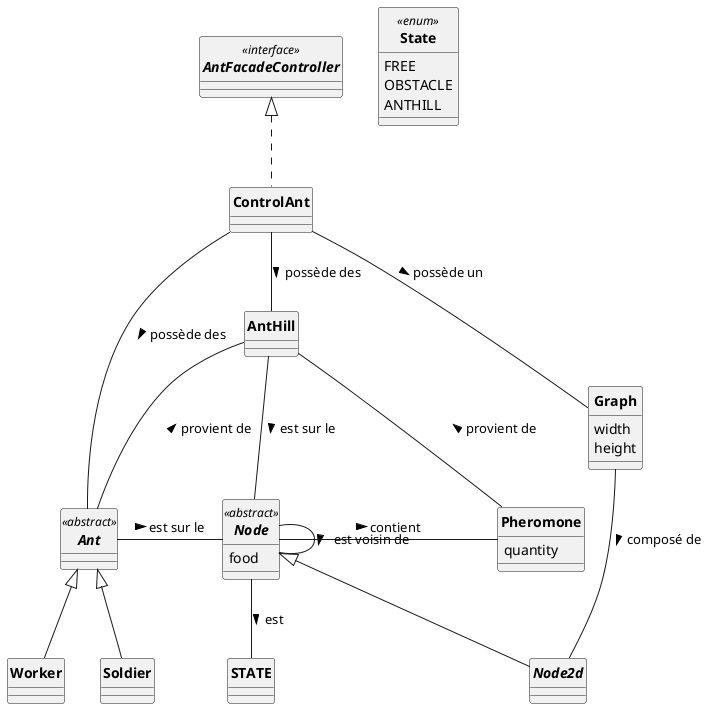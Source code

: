 @startuml
'https://plantuml.com/sequence-diagram
skinparam style strictuml
skinparam classAttributeIconSize 0
skinparam circledCharacterRadius 0
skinparam circledCharacterFontSize 0
skinparam classFontStyle Bold
'autonumber


interface AntFacadeController<<interface>>{

}

enum State <<enum>> {
    FREE
    OBSTACLE
    ANTHILL
}


class Graph {
     width
     height
}
abstract Node <<abstract>>{
    food
}



abstract Ant <<abstract>>{

}

class AntHill {

}

class Soldier extends Ant{

}

class Worker extends Ant{
}


class ControlAnt implements AntFacadeController{
}

class Pheromone{
    quantity
}

abstract class Node2d extends Node{
}

Node - Node : est voisin de >
ControlAnt -- Graph : possède un >
ControlAnt --- Ant : possède des >
ControlAnt -- AntHill : possède des >
Graph -- Node2d : composé de >
Ant  - Node : est sur le >
Node --  STATE : est >
Node - Pheromone : contient >
Node - AntHill : est sur le <

Ant -u- AntHill : provient de >
Pheromone - AntHill : provient de >


@enduml